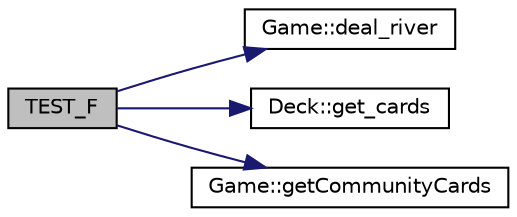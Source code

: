 digraph "TEST_F"
{
 // INTERACTIVE_SVG=YES
 // LATEX_PDF_SIZE
  edge [fontname="Helvetica",fontsize="10",labelfontname="Helvetica",labelfontsize="10"];
  node [fontname="Helvetica",fontsize="10",shape=record];
  rankdir="LR";
  Node1 [label="TEST_F",height=0.2,width=0.4,color="black", fillcolor="grey75", style="filled", fontcolor="black",tooltip=" "];
  Node1 -> Node2 [color="midnightblue",fontsize="10",style="solid",fontname="Helvetica"];
  Node2 [label="Game::deal_river",height=0.2,width=0.4,color="black", fillcolor="white", style="filled",URL="$class_game.html#abe6dc7900667fabf1048c5391ce9a4bc",tooltip="Deals the river (the fifth community card)."];
  Node1 -> Node3 [color="midnightblue",fontsize="10",style="solid",fontname="Helvetica"];
  Node3 [label="Deck::get_cards",height=0.2,width=0.4,color="black", fillcolor="white", style="filled",URL="$class_deck.html#a2fe0172048296260450a74035a34db9b",tooltip="Retrieves the current set of cards in the deck."];
  Node1 -> Node4 [color="midnightblue",fontsize="10",style="solid",fontname="Helvetica"];
  Node4 [label="Game::getCommunityCards",height=0.2,width=0.4,color="black", fillcolor="white", style="filled",URL="$class_game.html#ae8d1705be89f97f5ef13ba1a460502f2",tooltip="Gets the community cards on the table."];
}
